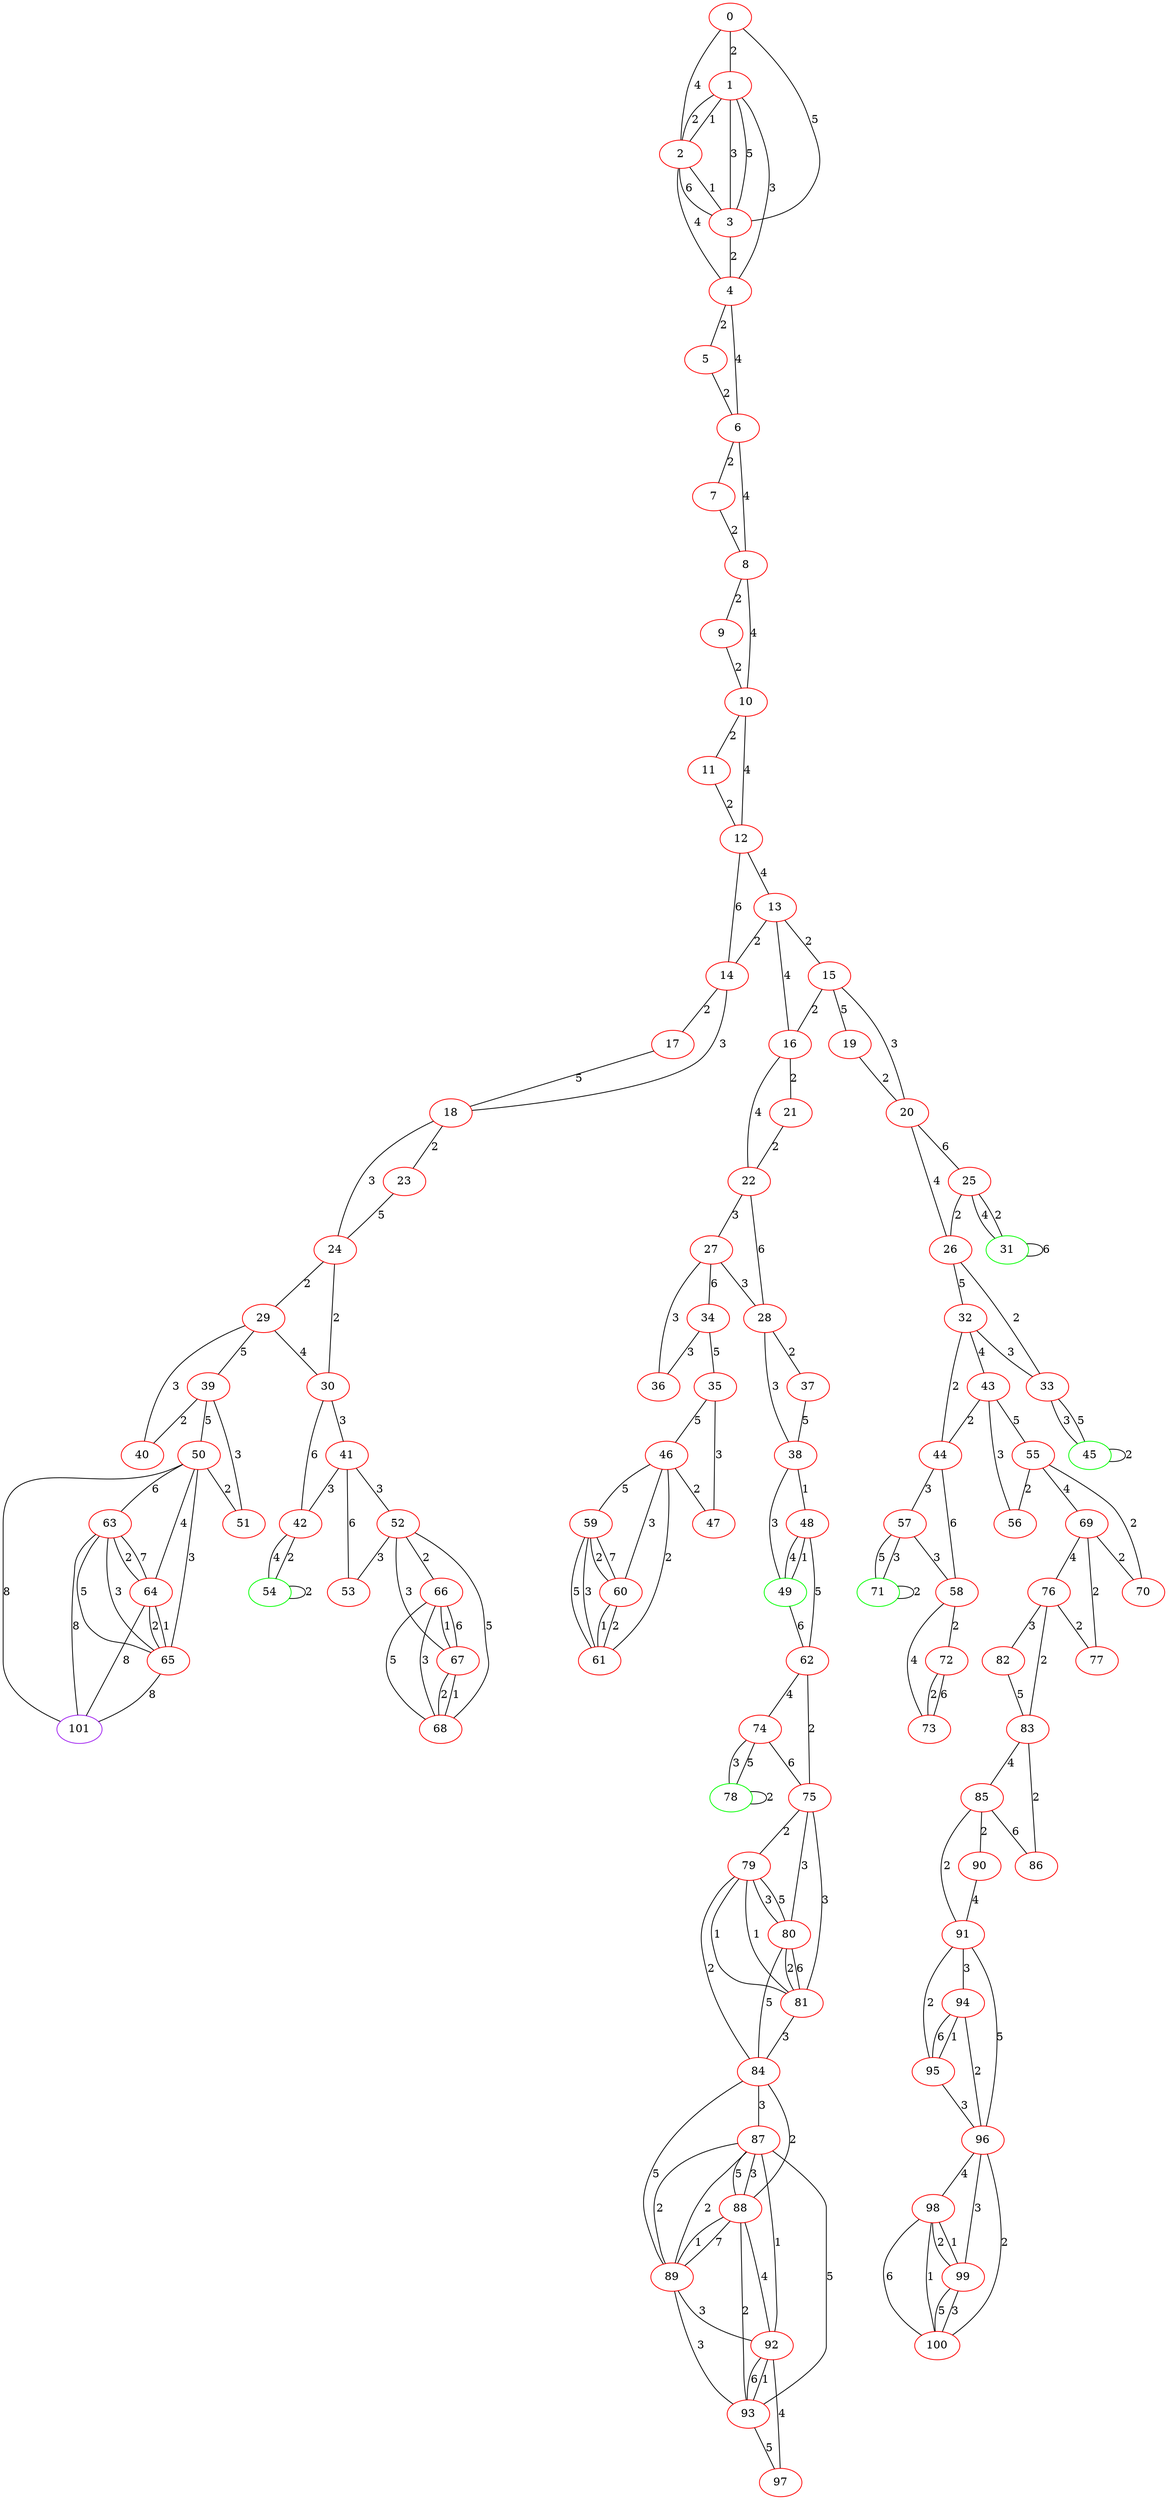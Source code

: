graph "" {
0 [color=red, weight=1];
1 [color=red, weight=1];
2 [color=red, weight=1];
3 [color=red, weight=1];
4 [color=red, weight=1];
5 [color=red, weight=1];
6 [color=red, weight=1];
7 [color=red, weight=1];
8 [color=red, weight=1];
9 [color=red, weight=1];
10 [color=red, weight=1];
11 [color=red, weight=1];
12 [color=red, weight=1];
13 [color=red, weight=1];
14 [color=red, weight=1];
15 [color=red, weight=1];
16 [color=red, weight=1];
17 [color=red, weight=1];
18 [color=red, weight=1];
19 [color=red, weight=1];
20 [color=red, weight=1];
21 [color=red, weight=1];
22 [color=red, weight=1];
23 [color=red, weight=1];
24 [color=red, weight=1];
25 [color=red, weight=1];
26 [color=red, weight=1];
27 [color=red, weight=1];
28 [color=red, weight=1];
29 [color=red, weight=1];
30 [color=red, weight=1];
31 [color=green, weight=2];
32 [color=red, weight=1];
33 [color=red, weight=1];
34 [color=red, weight=1];
35 [color=red, weight=1];
36 [color=red, weight=1];
37 [color=red, weight=1];
38 [color=red, weight=1];
39 [color=red, weight=1];
40 [color=red, weight=1];
41 [color=red, weight=1];
42 [color=red, weight=1];
43 [color=red, weight=1];
44 [color=red, weight=1];
45 [color=green, weight=2];
46 [color=red, weight=1];
47 [color=red, weight=1];
48 [color=red, weight=1];
49 [color=green, weight=2];
50 [color=red, weight=1];
51 [color=red, weight=1];
52 [color=red, weight=1];
53 [color=red, weight=1];
54 [color=green, weight=2];
55 [color=red, weight=1];
56 [color=red, weight=1];
57 [color=red, weight=1];
58 [color=red, weight=1];
59 [color=red, weight=1];
60 [color=red, weight=1];
61 [color=red, weight=1];
62 [color=red, weight=1];
63 [color=red, weight=1];
64 [color=red, weight=1];
65 [color=red, weight=1];
66 [color=red, weight=1];
67 [color=red, weight=1];
68 [color=red, weight=1];
69 [color=red, weight=1];
70 [color=red, weight=1];
71 [color=green, weight=2];
72 [color=red, weight=1];
73 [color=red, weight=1];
74 [color=red, weight=1];
75 [color=red, weight=1];
76 [color=red, weight=1];
77 [color=red, weight=1];
78 [color=green, weight=2];
79 [color=red, weight=1];
80 [color=red, weight=1];
81 [color=red, weight=1];
82 [color=red, weight=1];
83 [color=red, weight=1];
84 [color=red, weight=1];
85 [color=red, weight=1];
86 [color=red, weight=1];
87 [color=red, weight=1];
88 [color=red, weight=1];
89 [color=red, weight=1];
90 [color=red, weight=1];
91 [color=red, weight=1];
92 [color=red, weight=1];
93 [color=red, weight=1];
94 [color=red, weight=1];
95 [color=red, weight=1];
96 [color=red, weight=1];
97 [color=red, weight=1];
98 [color=red, weight=1];
99 [color=red, weight=1];
100 [color=red, weight=1];
101 [color=purple, weight=4];
0 -- 1  [key=0, label=2];
0 -- 2  [key=0, label=4];
0 -- 3  [key=0, label=5];
1 -- 2  [key=0, label=1];
1 -- 2  [key=1, label=2];
1 -- 3  [key=0, label=5];
1 -- 3  [key=1, label=3];
1 -- 4  [key=0, label=3];
2 -- 3  [key=0, label=6];
2 -- 3  [key=1, label=1];
2 -- 4  [key=0, label=4];
3 -- 4  [key=0, label=2];
4 -- 5  [key=0, label=2];
4 -- 6  [key=0, label=4];
5 -- 6  [key=0, label=2];
6 -- 8  [key=0, label=4];
6 -- 7  [key=0, label=2];
7 -- 8  [key=0, label=2];
8 -- 9  [key=0, label=2];
8 -- 10  [key=0, label=4];
9 -- 10  [key=0, label=2];
10 -- 11  [key=0, label=2];
10 -- 12  [key=0, label=4];
11 -- 12  [key=0, label=2];
12 -- 13  [key=0, label=4];
12 -- 14  [key=0, label=6];
13 -- 16  [key=0, label=4];
13 -- 14  [key=0, label=2];
13 -- 15  [key=0, label=2];
14 -- 17  [key=0, label=2];
14 -- 18  [key=0, label=3];
15 -- 16  [key=0, label=2];
15 -- 19  [key=0, label=5];
15 -- 20  [key=0, label=3];
16 -- 21  [key=0, label=2];
16 -- 22  [key=0, label=4];
17 -- 18  [key=0, label=5];
18 -- 24  [key=0, label=3];
18 -- 23  [key=0, label=2];
19 -- 20  [key=0, label=2];
20 -- 25  [key=0, label=6];
20 -- 26  [key=0, label=4];
21 -- 22  [key=0, label=2];
22 -- 27  [key=0, label=3];
22 -- 28  [key=0, label=6];
23 -- 24  [key=0, label=5];
24 -- 29  [key=0, label=2];
24 -- 30  [key=0, label=2];
25 -- 26  [key=0, label=2];
25 -- 31  [key=0, label=4];
25 -- 31  [key=1, label=2];
26 -- 32  [key=0, label=5];
26 -- 33  [key=0, label=2];
27 -- 28  [key=0, label=3];
27 -- 34  [key=0, label=6];
27 -- 36  [key=0, label=3];
28 -- 37  [key=0, label=2];
28 -- 38  [key=0, label=3];
29 -- 40  [key=0, label=3];
29 -- 30  [key=0, label=4];
29 -- 39  [key=0, label=5];
30 -- 41  [key=0, label=3];
30 -- 42  [key=0, label=6];
31 -- 31  [key=0, label=6];
32 -- 33  [key=0, label=3];
32 -- 43  [key=0, label=4];
32 -- 44  [key=0, label=2];
33 -- 45  [key=0, label=3];
33 -- 45  [key=1, label=5];
34 -- 35  [key=0, label=5];
34 -- 36  [key=0, label=3];
35 -- 46  [key=0, label=5];
35 -- 47  [key=0, label=3];
37 -- 38  [key=0, label=5];
38 -- 48  [key=0, label=1];
38 -- 49  [key=0, label=3];
39 -- 40  [key=0, label=2];
39 -- 50  [key=0, label=5];
39 -- 51  [key=0, label=3];
41 -- 42  [key=0, label=3];
41 -- 52  [key=0, label=3];
41 -- 53  [key=0, label=6];
42 -- 54  [key=0, label=2];
42 -- 54  [key=1, label=4];
43 -- 56  [key=0, label=3];
43 -- 44  [key=0, label=2];
43 -- 55  [key=0, label=5];
44 -- 57  [key=0, label=3];
44 -- 58  [key=0, label=6];
45 -- 45  [key=0, label=2];
46 -- 59  [key=0, label=5];
46 -- 60  [key=0, label=3];
46 -- 61  [key=0, label=2];
46 -- 47  [key=0, label=2];
48 -- 49  [key=0, label=1];
48 -- 49  [key=1, label=4];
48 -- 62  [key=0, label=5];
49 -- 62  [key=0, label=6];
50 -- 64  [key=0, label=4];
50 -- 65  [key=0, label=3];
50 -- 101  [key=0, label=8];
50 -- 51  [key=0, label=2];
50 -- 63  [key=0, label=6];
52 -- 66  [key=0, label=2];
52 -- 67  [key=0, label=3];
52 -- 68  [key=0, label=5];
52 -- 53  [key=0, label=3];
54 -- 54  [key=0, label=2];
55 -- 56  [key=0, label=2];
55 -- 69  [key=0, label=4];
55 -- 70  [key=0, label=2];
57 -- 58  [key=0, label=3];
57 -- 71  [key=0, label=3];
57 -- 71  [key=1, label=5];
58 -- 72  [key=0, label=2];
58 -- 73  [key=0, label=4];
59 -- 60  [key=0, label=2];
59 -- 60  [key=1, label=7];
59 -- 61  [key=0, label=3];
59 -- 61  [key=1, label=5];
60 -- 61  [key=0, label=1];
60 -- 61  [key=1, label=2];
62 -- 74  [key=0, label=4];
62 -- 75  [key=0, label=2];
63 -- 64  [key=0, label=7];
63 -- 64  [key=1, label=2];
63 -- 65  [key=0, label=5];
63 -- 65  [key=1, label=3];
63 -- 101  [key=0, label=8];
64 -- 65  [key=0, label=2];
64 -- 65  [key=1, label=1];
64 -- 101  [key=0, label=8];
65 -- 101  [key=0, label=8];
66 -- 67  [key=0, label=6];
66 -- 67  [key=1, label=1];
66 -- 68  [key=0, label=5];
66 -- 68  [key=1, label=3];
67 -- 68  [key=0, label=1];
67 -- 68  [key=1, label=2];
69 -- 76  [key=0, label=4];
69 -- 77  [key=0, label=2];
69 -- 70  [key=0, label=2];
71 -- 71  [key=0, label=2];
72 -- 73  [key=0, label=2];
72 -- 73  [key=1, label=6];
74 -- 75  [key=0, label=6];
74 -- 78  [key=0, label=5];
74 -- 78  [key=1, label=3];
75 -- 80  [key=0, label=3];
75 -- 81  [key=0, label=3];
75 -- 79  [key=0, label=2];
76 -- 82  [key=0, label=3];
76 -- 83  [key=0, label=2];
76 -- 77  [key=0, label=2];
78 -- 78  [key=0, label=2];
79 -- 80  [key=0, label=3];
79 -- 80  [key=1, label=5];
79 -- 81  [key=0, label=1];
79 -- 81  [key=1, label=1];
79 -- 84  [key=0, label=2];
80 -- 81  [key=0, label=2];
80 -- 81  [key=1, label=6];
80 -- 84  [key=0, label=5];
81 -- 84  [key=0, label=3];
82 -- 83  [key=0, label=5];
83 -- 85  [key=0, label=4];
83 -- 86  [key=0, label=2];
84 -- 87  [key=0, label=3];
84 -- 88  [key=0, label=2];
84 -- 89  [key=0, label=5];
85 -- 90  [key=0, label=2];
85 -- 91  [key=0, label=2];
85 -- 86  [key=0, label=6];
87 -- 88  [key=0, label=5];
87 -- 88  [key=1, label=3];
87 -- 89  [key=0, label=2];
87 -- 89  [key=1, label=2];
87 -- 93  [key=0, label=5];
87 -- 92  [key=0, label=1];
88 -- 92  [key=0, label=4];
88 -- 89  [key=0, label=7];
88 -- 89  [key=1, label=1];
88 -- 93  [key=0, label=2];
89 -- 92  [key=0, label=3];
89 -- 93  [key=0, label=3];
90 -- 91  [key=0, label=4];
91 -- 96  [key=0, label=5];
91 -- 94  [key=0, label=3];
91 -- 95  [key=0, label=2];
92 -- 97  [key=0, label=4];
92 -- 93  [key=0, label=6];
92 -- 93  [key=1, label=1];
93 -- 97  [key=0, label=5];
94 -- 96  [key=0, label=2];
94 -- 95  [key=0, label=1];
94 -- 95  [key=1, label=6];
95 -- 96  [key=0, label=3];
96 -- 98  [key=0, label=4];
96 -- 99  [key=0, label=3];
96 -- 100  [key=0, label=2];
98 -- 99  [key=0, label=1];
98 -- 99  [key=1, label=2];
98 -- 100  [key=0, label=6];
98 -- 100  [key=1, label=1];
99 -- 100  [key=0, label=5];
99 -- 100  [key=1, label=3];
}
